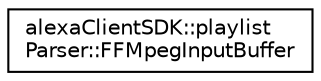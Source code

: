 digraph "Graphical Class Hierarchy"
{
  edge [fontname="Helvetica",fontsize="10",labelfontname="Helvetica",labelfontsize="10"];
  node [fontname="Helvetica",fontsize="10",shape=record];
  rankdir="LR";
  Node1 [label="alexaClientSDK::playlist\lParser::FFMpegInputBuffer",height=0.2,width=0.4,color="black", fillcolor="white", style="filled",URL="$classalexa_client_s_d_k_1_1playlist_parser_1_1_f_f_mpeg_input_buffer.html"];
}
